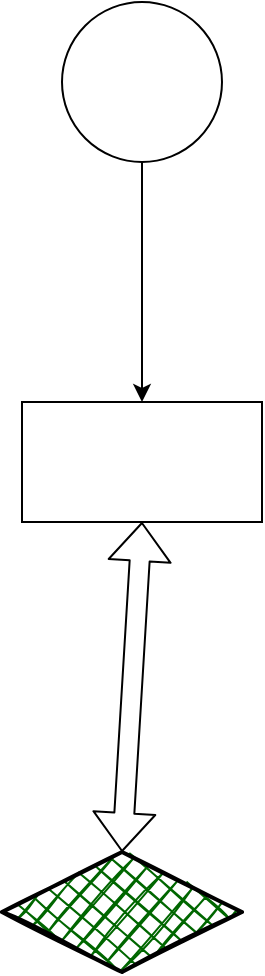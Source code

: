 <mxfile version="14.9.8" type="github">
  <diagram id="2lUMS2kSC3XyWGNXkt_k" name="第 1 页">
    <mxGraphModel dx="965" dy="629" grid="1" gridSize="10" guides="1" tooltips="1" connect="1" arrows="1" fold="1" page="1" pageScale="1" pageWidth="827" pageHeight="1169" math="0" shadow="0">
      <root>
        <mxCell id="0" />
        <mxCell id="1" parent="0" />
        <mxCell id="yGHtYVtZNsBKXJgSI9sg-3" value="" style="edgeStyle=orthogonalEdgeStyle;rounded=0;orthogonalLoop=1;jettySize=auto;html=1;" edge="1" parent="1" source="yGHtYVtZNsBKXJgSI9sg-1" target="yGHtYVtZNsBKXJgSI9sg-2">
          <mxGeometry relative="1" as="geometry" />
        </mxCell>
        <mxCell id="yGHtYVtZNsBKXJgSI9sg-1" value="" style="ellipse;whiteSpace=wrap;html=1;aspect=fixed;" vertex="1" parent="1">
          <mxGeometry x="120" y="160" width="80" height="80" as="geometry" />
        </mxCell>
        <mxCell id="yGHtYVtZNsBKXJgSI9sg-2" value="" style="rounded=0;whiteSpace=wrap;html=1;" vertex="1" parent="1">
          <mxGeometry x="100" y="360" width="120" height="60" as="geometry" />
        </mxCell>
        <mxCell id="yGHtYVtZNsBKXJgSI9sg-4" value="" style="rhombus;whiteSpace=wrap;html=1;strokeWidth=2;fillWeight=-1;hachureGap=8;fillStyle=cross-hatch;fillColor=#006600;sketch=1;" vertex="1" parent="1">
          <mxGeometry x="90" y="585" width="120" height="60" as="geometry" />
        </mxCell>
        <mxCell id="yGHtYVtZNsBKXJgSI9sg-5" value="" style="shape=flexArrow;endArrow=classic;startArrow=classic;html=1;exitX=0.5;exitY=0;exitDx=0;exitDy=0;entryX=0.5;entryY=1;entryDx=0;entryDy=0;" edge="1" parent="1" source="yGHtYVtZNsBKXJgSI9sg-4" target="yGHtYVtZNsBKXJgSI9sg-2">
          <mxGeometry width="100" height="100" relative="1" as="geometry">
            <mxPoint x="120" y="520" as="sourcePoint" />
            <mxPoint x="220" y="420" as="targetPoint" />
          </mxGeometry>
        </mxCell>
      </root>
    </mxGraphModel>
  </diagram>
</mxfile>

